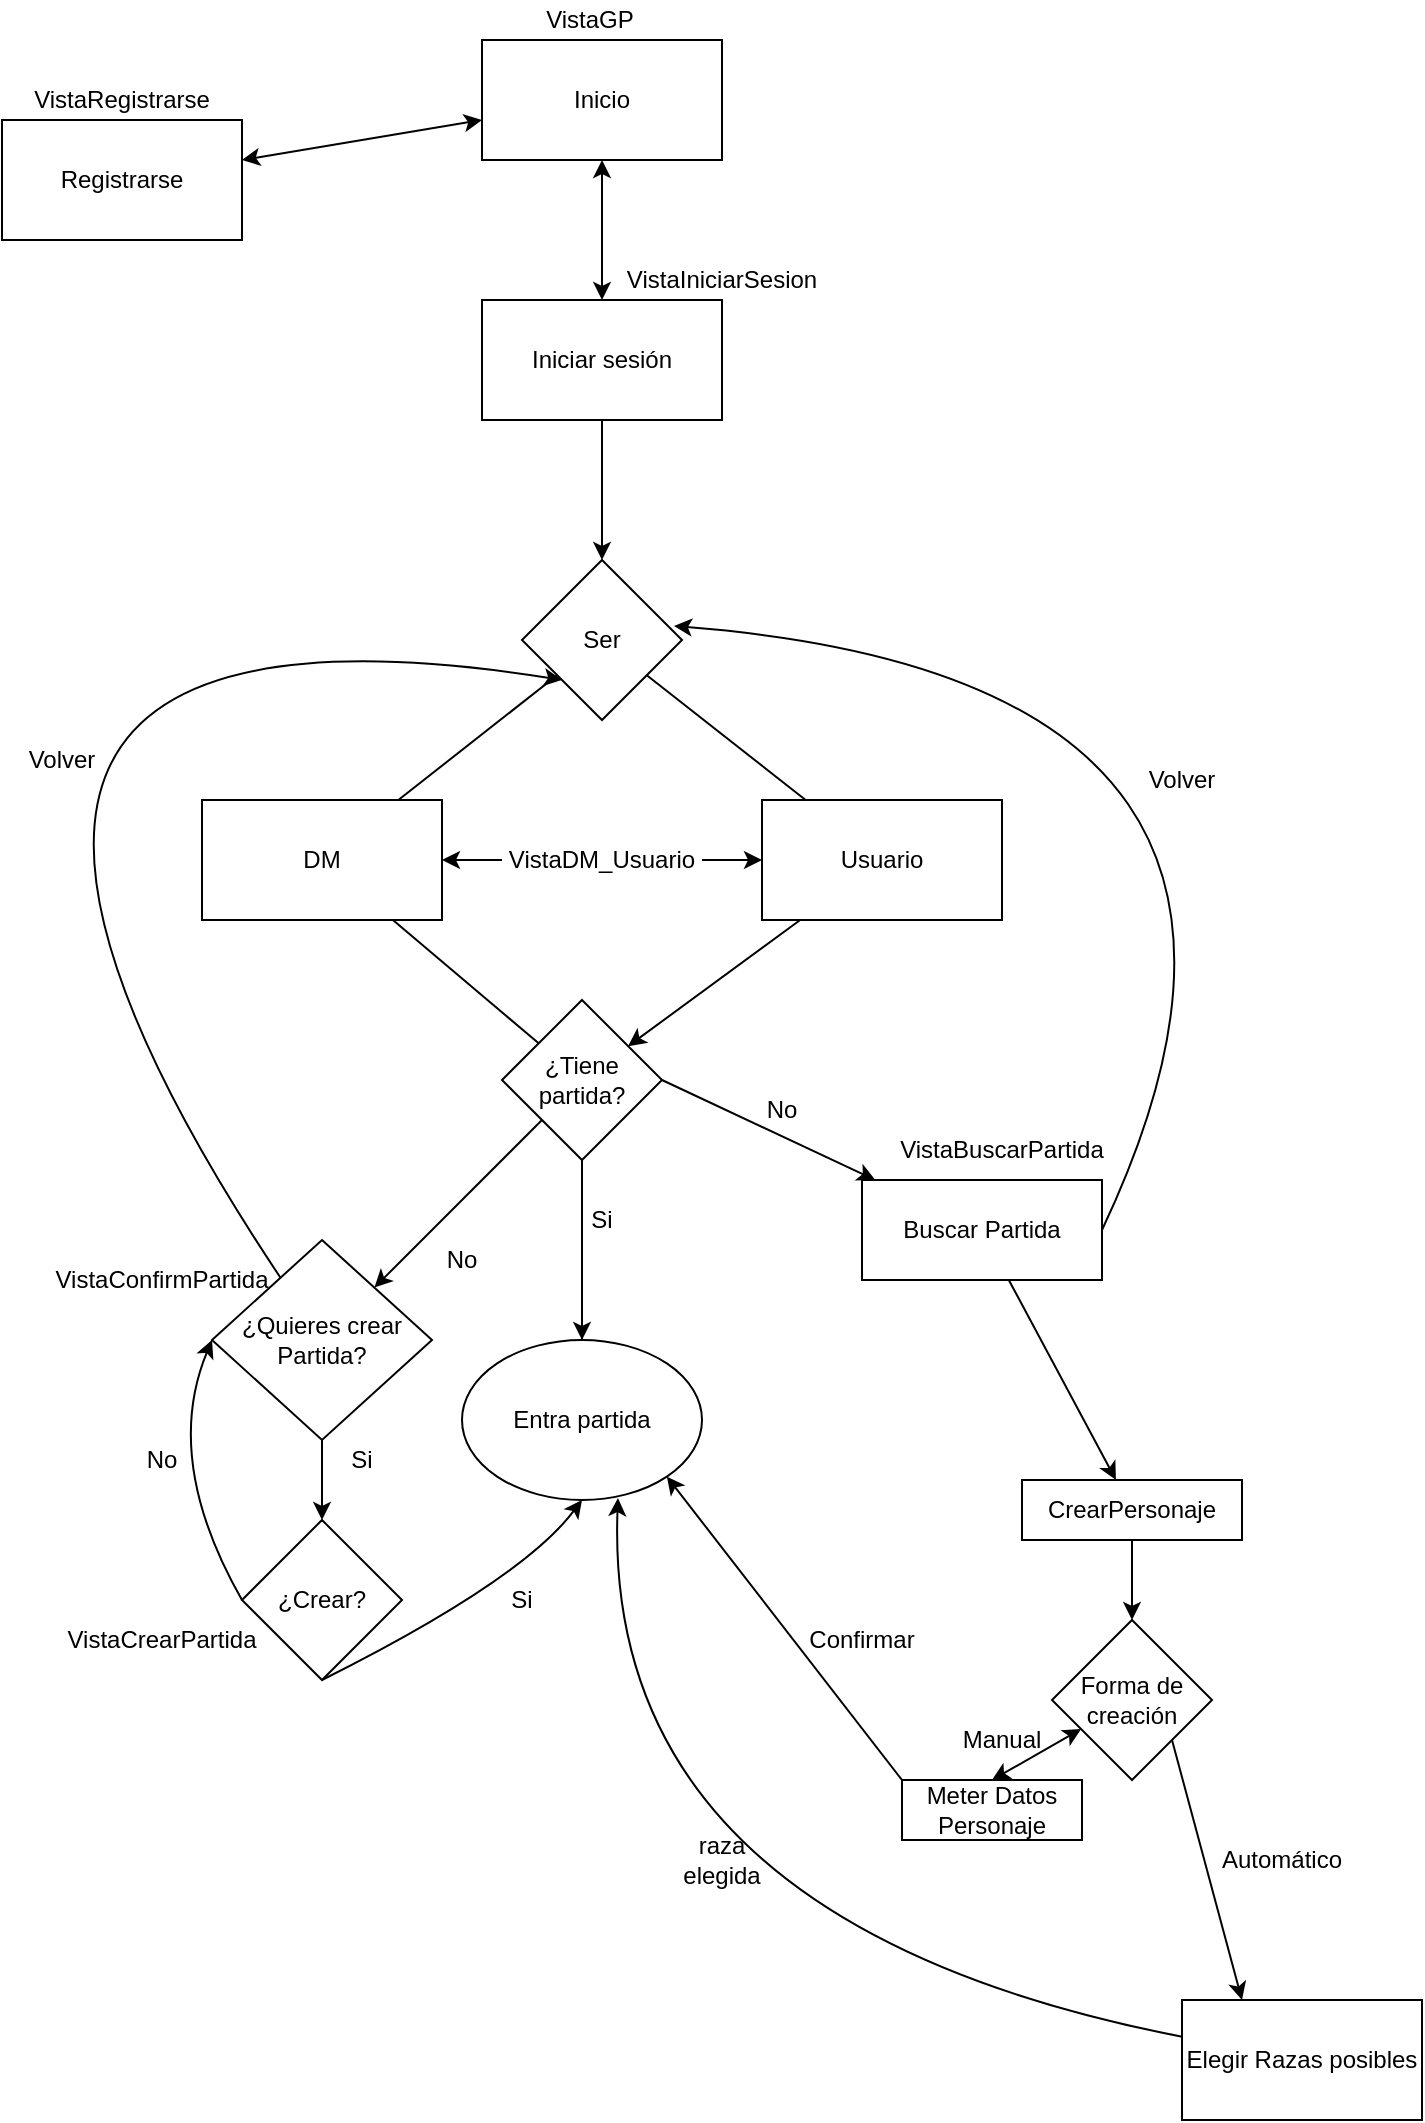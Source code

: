 <mxfile version="13.1.5" type="device"><diagram id="C5RBs43oDa-KdzZeNtuy" name="Page-1"><mxGraphModel dx="1422" dy="800" grid="1" gridSize="10" guides="1" tooltips="1" connect="1" arrows="1" fold="1" page="1" pageScale="1" pageWidth="827" pageHeight="1169" math="0" shadow="0"><root><mxCell id="WIyWlLk6GJQsqaUBKTNV-0"/><mxCell id="WIyWlLk6GJQsqaUBKTNV-1" parent="WIyWlLk6GJQsqaUBKTNV-0"/><mxCell id="KF8RKo6rqvKwrOtJcQL5-0" value="Inicio" style="rounded=0;whiteSpace=wrap;html=1;" parent="WIyWlLk6GJQsqaUBKTNV-1" vertex="1"><mxGeometry x="340" y="40" width="120" height="60" as="geometry"/></mxCell><mxCell id="KF8RKo6rqvKwrOtJcQL5-1" value="Ser" style="rhombus;whiteSpace=wrap;html=1;" parent="WIyWlLk6GJQsqaUBKTNV-1" vertex="1"><mxGeometry x="360" y="300" width="80" height="80" as="geometry"/></mxCell><mxCell id="KF8RKo6rqvKwrOtJcQL5-3" value="DM" style="rounded=0;whiteSpace=wrap;html=1;" parent="WIyWlLk6GJQsqaUBKTNV-1" vertex="1"><mxGeometry x="200" y="420" width="120" height="60" as="geometry"/></mxCell><mxCell id="KF8RKo6rqvKwrOtJcQL5-37" style="edgeStyle=none;rounded=0;orthogonalLoop=1;jettySize=auto;html=1;shadow=0;strokeWidth=1;" parent="WIyWlLk6GJQsqaUBKTNV-1" source="KF8RKo6rqvKwrOtJcQL5-4" target="KF8RKo6rqvKwrOtJcQL5-8" edge="1"><mxGeometry relative="1" as="geometry"/></mxCell><mxCell id="KF8RKo6rqvKwrOtJcQL5-4" value="Usuario" style="rounded=0;whiteSpace=wrap;html=1;" parent="WIyWlLk6GJQsqaUBKTNV-1" vertex="1"><mxGeometry x="480" y="420" width="120" height="60" as="geometry"/></mxCell><mxCell id="KF8RKo6rqvKwrOtJcQL5-6" value="" style="endArrow=none;html=1;" parent="WIyWlLk6GJQsqaUBKTNV-1" source="KF8RKo6rqvKwrOtJcQL5-3" target="KF8RKo6rqvKwrOtJcQL5-1" edge="1"><mxGeometry width="50" height="50" relative="1" as="geometry"><mxPoint x="390" y="570" as="sourcePoint"/><mxPoint x="440" y="520" as="targetPoint"/></mxGeometry></mxCell><mxCell id="KF8RKo6rqvKwrOtJcQL5-7" value="" style="endArrow=none;html=1;" parent="WIyWlLk6GJQsqaUBKTNV-1" source="KF8RKo6rqvKwrOtJcQL5-1" target="KF8RKo6rqvKwrOtJcQL5-4" edge="1"><mxGeometry width="50" height="50" relative="1" as="geometry"><mxPoint x="410.002" y="362.4" as="sourcePoint"/><mxPoint x="489.42" y="300" as="targetPoint"/></mxGeometry></mxCell><mxCell id="KF8RKo6rqvKwrOtJcQL5-22" style="edgeStyle=none;rounded=0;orthogonalLoop=1;jettySize=auto;html=1;shadow=0;strokeWidth=1;" parent="WIyWlLk6GJQsqaUBKTNV-1" source="KF8RKo6rqvKwrOtJcQL5-8" target="KF8RKo6rqvKwrOtJcQL5-10" edge="1"><mxGeometry relative="1" as="geometry"/></mxCell><mxCell id="KF8RKo6rqvKwrOtJcQL5-28" style="edgeStyle=none;rounded=0;orthogonalLoop=1;jettySize=auto;html=1;shadow=0;strokeWidth=1;" parent="WIyWlLk6GJQsqaUBKTNV-1" source="KF8RKo6rqvKwrOtJcQL5-8" target="KF8RKo6rqvKwrOtJcQL5-24" edge="1"><mxGeometry relative="1" as="geometry"/></mxCell><mxCell id="KF8RKo6rqvKwrOtJcQL5-53" style="edgeStyle=none;rounded=0;orthogonalLoop=1;jettySize=auto;html=1;exitX=1;exitY=0.5;exitDx=0;exitDy=0;shadow=0;strokeWidth=1;" parent="WIyWlLk6GJQsqaUBKTNV-1" source="KF8RKo6rqvKwrOtJcQL5-8" target="KF8RKo6rqvKwrOtJcQL5-52" edge="1"><mxGeometry relative="1" as="geometry"/></mxCell><mxCell id="KF8RKo6rqvKwrOtJcQL5-8" value="¿Tiene partida?" style="rhombus;whiteSpace=wrap;html=1;" parent="WIyWlLk6GJQsqaUBKTNV-1" vertex="1"><mxGeometry x="350" y="520" width="80" height="80" as="geometry"/></mxCell><mxCell id="KF8RKo6rqvKwrOtJcQL5-9" value="" style="endArrow=none;html=1;" parent="WIyWlLk6GJQsqaUBKTNV-1" source="KF8RKo6rqvKwrOtJcQL5-8" target="KF8RKo6rqvKwrOtJcQL5-3" edge="1"><mxGeometry width="50" height="50" relative="1" as="geometry"><mxPoint x="390" y="570" as="sourcePoint"/><mxPoint x="440" y="520" as="targetPoint"/></mxGeometry></mxCell><mxCell id="KF8RKo6rqvKwrOtJcQL5-10" value="Entra partida" style="ellipse;whiteSpace=wrap;html=1;" parent="WIyWlLk6GJQsqaUBKTNV-1" vertex="1"><mxGeometry x="330" y="690" width="120" height="80" as="geometry"/></mxCell><mxCell id="KF8RKo6rqvKwrOtJcQL5-11" value="" style="endArrow=none;html=1;strokeWidth=1;shadow=0;" parent="WIyWlLk6GJQsqaUBKTNV-1" source="KF8RKo6rqvKwrOtJcQL5-10" target="KF8RKo6rqvKwrOtJcQL5-8" edge="1"><mxGeometry width="50" height="50" relative="1" as="geometry"><mxPoint x="390" y="570" as="sourcePoint"/><mxPoint x="440" y="520" as="targetPoint"/></mxGeometry></mxCell><mxCell id="KF8RKo6rqvKwrOtJcQL5-13" value="" style="endArrow=classic;startArrow=classic;html=1;shadow=0;strokeWidth=1;" parent="WIyWlLk6GJQsqaUBKTNV-1" source="KF8RKo6rqvKwrOtJcQL5-14" target="KF8RKo6rqvKwrOtJcQL5-0" edge="1"><mxGeometry width="50" height="50" relative="1" as="geometry"><mxPoint x="320" y="170" as="sourcePoint"/><mxPoint x="370" y="120" as="targetPoint"/></mxGeometry></mxCell><mxCell id="KF8RKo6rqvKwrOtJcQL5-14" value="Registrarse" style="rounded=0;whiteSpace=wrap;html=1;shadow=0;glass=0;comic=0;" parent="WIyWlLk6GJQsqaUBKTNV-1" vertex="1"><mxGeometry x="100" y="80" width="120" height="60" as="geometry"/></mxCell><mxCell id="KF8RKo6rqvKwrOtJcQL5-21" style="edgeStyle=none;rounded=0;orthogonalLoop=1;jettySize=auto;html=1;shadow=0;strokeWidth=1;" parent="WIyWlLk6GJQsqaUBKTNV-1" source="KF8RKo6rqvKwrOtJcQL5-15" target="KF8RKo6rqvKwrOtJcQL5-1" edge="1"><mxGeometry relative="1" as="geometry"/></mxCell><mxCell id="KF8RKo6rqvKwrOtJcQL5-15" value="Iniciar sesión" style="rounded=0;whiteSpace=wrap;html=1;shadow=0;glass=0;comic=0;" parent="WIyWlLk6GJQsqaUBKTNV-1" vertex="1"><mxGeometry x="340" y="170" width="120" height="60" as="geometry"/></mxCell><mxCell id="KF8RKo6rqvKwrOtJcQL5-17" value="" style="endArrow=classic;startArrow=classic;html=1;shadow=0;strokeWidth=1;" parent="WIyWlLk6GJQsqaUBKTNV-1" source="KF8RKo6rqvKwrOtJcQL5-0" target="KF8RKo6rqvKwrOtJcQL5-15" edge="1"><mxGeometry width="50" height="50" relative="1" as="geometry"><mxPoint x="440" y="140" as="sourcePoint"/><mxPoint x="490" y="90" as="targetPoint"/></mxGeometry></mxCell><mxCell id="KF8RKo6rqvKwrOtJcQL5-23" value="Si" style="text;html=1;strokeColor=none;fillColor=none;align=center;verticalAlign=middle;whiteSpace=wrap;rounded=0;shadow=0;glass=0;comic=0;" parent="WIyWlLk6GJQsqaUBKTNV-1" vertex="1"><mxGeometry x="380" y="620" width="40" height="20" as="geometry"/></mxCell><mxCell id="KF8RKo6rqvKwrOtJcQL5-32" style="edgeStyle=none;rounded=0;orthogonalLoop=1;jettySize=auto;html=1;shadow=0;strokeWidth=1;" parent="WIyWlLk6GJQsqaUBKTNV-1" source="KF8RKo6rqvKwrOtJcQL5-24" target="KF8RKo6rqvKwrOtJcQL5-30" edge="1"><mxGeometry relative="1" as="geometry"/></mxCell><mxCell id="KF8RKo6rqvKwrOtJcQL5-24" value="¿Quieres crear Partida?" style="rhombus;whiteSpace=wrap;html=1;rounded=0;shadow=0;glass=0;comic=0;" parent="WIyWlLk6GJQsqaUBKTNV-1" vertex="1"><mxGeometry x="205" y="640" width="110" height="100" as="geometry"/></mxCell><mxCell id="KF8RKo6rqvKwrOtJcQL5-26" value="" style="curved=1;endArrow=classic;html=1;shadow=0;strokeWidth=1;entryX=0;entryY=1;entryDx=0;entryDy=0;" parent="WIyWlLk6GJQsqaUBKTNV-1" source="KF8RKo6rqvKwrOtJcQL5-24" target="KF8RKo6rqvKwrOtJcQL5-1" edge="1"><mxGeometry width="50" height="50" relative="1" as="geometry"><mxPoint x="390" y="650" as="sourcePoint"/><mxPoint x="400" y="520" as="targetPoint"/><Array as="points"><mxPoint y="300"/></Array></mxGeometry></mxCell><mxCell id="KF8RKo6rqvKwrOtJcQL5-27" value="No" style="text;html=1;strokeColor=none;fillColor=none;align=center;verticalAlign=middle;whiteSpace=wrap;rounded=0;shadow=0;glass=0;comic=0;" parent="WIyWlLk6GJQsqaUBKTNV-1" vertex="1"><mxGeometry x="310" y="640" width="40" height="20" as="geometry"/></mxCell><mxCell id="KF8RKo6rqvKwrOtJcQL5-29" value="Si" style="text;html=1;strokeColor=none;fillColor=none;align=center;verticalAlign=middle;whiteSpace=wrap;rounded=0;shadow=0;glass=0;comic=0;" parent="WIyWlLk6GJQsqaUBKTNV-1" vertex="1"><mxGeometry x="260" y="740" width="40" height="20" as="geometry"/></mxCell><mxCell id="KF8RKo6rqvKwrOtJcQL5-30" value="¿Crear?" style="rhombus;whiteSpace=wrap;html=1;rounded=0;shadow=0;glass=0;comic=0;" parent="WIyWlLk6GJQsqaUBKTNV-1" vertex="1"><mxGeometry x="220" y="780" width="80" height="80" as="geometry"/></mxCell><mxCell id="KF8RKo6rqvKwrOtJcQL5-33" value="" style="curved=1;endArrow=classic;html=1;shadow=0;strokeWidth=1;exitX=0;exitY=0.5;exitDx=0;exitDy=0;entryX=0;entryY=0.5;entryDx=0;entryDy=0;" parent="WIyWlLk6GJQsqaUBKTNV-1" source="KF8RKo6rqvKwrOtJcQL5-30" target="KF8RKo6rqvKwrOtJcQL5-24" edge="1"><mxGeometry width="50" height="50" relative="1" as="geometry"><mxPoint x="390" y="750" as="sourcePoint"/><mxPoint x="440" y="700" as="targetPoint"/><Array as="points"><mxPoint x="180" y="750"/></Array></mxGeometry></mxCell><mxCell id="KF8RKo6rqvKwrOtJcQL5-34" value="No" style="text;html=1;strokeColor=none;fillColor=none;align=center;verticalAlign=middle;whiteSpace=wrap;rounded=0;shadow=0;glass=0;comic=0;" parent="WIyWlLk6GJQsqaUBKTNV-1" vertex="1"><mxGeometry x="160" y="740" width="40" height="20" as="geometry"/></mxCell><mxCell id="KF8RKo6rqvKwrOtJcQL5-35" value="" style="curved=1;endArrow=classic;html=1;shadow=0;strokeWidth=1;exitX=0.5;exitY=1;exitDx=0;exitDy=0;entryX=0.5;entryY=1;entryDx=0;entryDy=0;" parent="WIyWlLk6GJQsqaUBKTNV-1" source="KF8RKo6rqvKwrOtJcQL5-30" target="KF8RKo6rqvKwrOtJcQL5-10" edge="1"><mxGeometry width="50" height="50" relative="1" as="geometry"><mxPoint x="390" y="750" as="sourcePoint"/><mxPoint x="440" y="700" as="targetPoint"/><Array as="points"><mxPoint x="360" y="810"/></Array></mxGeometry></mxCell><mxCell id="KF8RKo6rqvKwrOtJcQL5-36" value="Si" style="text;html=1;strokeColor=none;fillColor=none;align=center;verticalAlign=middle;whiteSpace=wrap;rounded=0;shadow=0;glass=0;comic=0;" parent="WIyWlLk6GJQsqaUBKTNV-1" vertex="1"><mxGeometry x="340" y="810" width="40" height="20" as="geometry"/></mxCell><mxCell id="KF8RKo6rqvKwrOtJcQL5-39" value="VistaGP" style="text;html=1;strokeColor=none;fillColor=none;align=center;verticalAlign=middle;whiteSpace=wrap;rounded=0;shadow=0;glass=0;comic=0;" parent="WIyWlLk6GJQsqaUBKTNV-1" vertex="1"><mxGeometry x="374" y="20" width="40" height="20" as="geometry"/></mxCell><mxCell id="KF8RKo6rqvKwrOtJcQL5-40" value="VistaRegistrarse" style="text;html=1;strokeColor=none;fillColor=none;align=center;verticalAlign=middle;whiteSpace=wrap;rounded=0;shadow=0;glass=0;comic=0;" parent="WIyWlLk6GJQsqaUBKTNV-1" vertex="1"><mxGeometry x="140" y="60" width="40" height="20" as="geometry"/></mxCell><mxCell id="KF8RKo6rqvKwrOtJcQL5-41" value="VistaIniciarSesion" style="text;html=1;strokeColor=none;fillColor=none;align=center;verticalAlign=middle;whiteSpace=wrap;rounded=0;shadow=0;glass=0;comic=0;" parent="WIyWlLk6GJQsqaUBKTNV-1" vertex="1"><mxGeometry x="440" y="150" width="40" height="20" as="geometry"/></mxCell><mxCell id="KF8RKo6rqvKwrOtJcQL5-46" style="edgeStyle=none;rounded=0;orthogonalLoop=1;jettySize=auto;html=1;shadow=0;strokeWidth=1;" parent="WIyWlLk6GJQsqaUBKTNV-1" source="KF8RKo6rqvKwrOtJcQL5-42" target="KF8RKo6rqvKwrOtJcQL5-4" edge="1"><mxGeometry relative="1" as="geometry"/></mxCell><mxCell id="KF8RKo6rqvKwrOtJcQL5-47" style="edgeStyle=none;rounded=0;orthogonalLoop=1;jettySize=auto;html=1;shadow=0;strokeWidth=1;" parent="WIyWlLk6GJQsqaUBKTNV-1" source="KF8RKo6rqvKwrOtJcQL5-42" target="KF8RKo6rqvKwrOtJcQL5-3" edge="1"><mxGeometry relative="1" as="geometry"/></mxCell><mxCell id="KF8RKo6rqvKwrOtJcQL5-42" value="VistaDM_Usuario" style="text;html=1;strokeColor=none;fillColor=none;align=center;verticalAlign=middle;whiteSpace=wrap;rounded=0;shadow=0;glass=0;comic=0;" parent="WIyWlLk6GJQsqaUBKTNV-1" vertex="1"><mxGeometry x="350" y="430" width="100" height="40" as="geometry"/></mxCell><mxCell id="KF8RKo6rqvKwrOtJcQL5-48" value="VistaConfirmPartida" style="text;html=1;strokeColor=none;fillColor=none;align=center;verticalAlign=middle;whiteSpace=wrap;rounded=0;shadow=0;glass=0;comic=0;" parent="WIyWlLk6GJQsqaUBKTNV-1" vertex="1"><mxGeometry x="160" y="650" width="40" height="20" as="geometry"/></mxCell><mxCell id="KF8RKo6rqvKwrOtJcQL5-49" value="VistaCrearPartida" style="text;html=1;strokeColor=none;fillColor=none;align=center;verticalAlign=middle;whiteSpace=wrap;rounded=0;shadow=0;glass=0;comic=0;" parent="WIyWlLk6GJQsqaUBKTNV-1" vertex="1"><mxGeometry x="160" y="830" width="40" height="20" as="geometry"/></mxCell><mxCell id="KF8RKo6rqvKwrOtJcQL5-52" value="Buscar Partida" style="rounded=0;whiteSpace=wrap;html=1;shadow=0;glass=0;comic=0;" parent="WIyWlLk6GJQsqaUBKTNV-1" vertex="1"><mxGeometry x="530" y="610" width="120" height="50" as="geometry"/></mxCell><mxCell id="KF8RKo6rqvKwrOtJcQL5-54" value="No" style="text;html=1;strokeColor=none;fillColor=none;align=center;verticalAlign=middle;whiteSpace=wrap;rounded=0;shadow=0;glass=0;comic=0;" parent="WIyWlLk6GJQsqaUBKTNV-1" vertex="1"><mxGeometry x="470" y="565" width="40" height="20" as="geometry"/></mxCell><mxCell id="KF8RKo6rqvKwrOtJcQL5-56" value="VistaBuscarPartida" style="text;html=1;strokeColor=none;fillColor=none;align=center;verticalAlign=middle;whiteSpace=wrap;rounded=0;shadow=0;glass=0;comic=0;" parent="WIyWlLk6GJQsqaUBKTNV-1" vertex="1"><mxGeometry x="580" y="585" width="40" height="20" as="geometry"/></mxCell><mxCell id="KF8RKo6rqvKwrOtJcQL5-66" style="edgeStyle=none;rounded=0;orthogonalLoop=1;jettySize=auto;html=1;shadow=0;strokeWidth=1;" parent="WIyWlLk6GJQsqaUBKTNV-1" source="KF8RKo6rqvKwrOtJcQL5-57" target="KF8RKo6rqvKwrOtJcQL5-65" edge="1"><mxGeometry relative="1" as="geometry"/></mxCell><mxCell id="KF8RKo6rqvKwrOtJcQL5-57" value="CrearPersonaje" style="rounded=0;whiteSpace=wrap;html=1;shadow=0;glass=0;comic=0;" parent="WIyWlLk6GJQsqaUBKTNV-1" vertex="1"><mxGeometry x="610" y="760" width="110" height="30" as="geometry"/></mxCell><mxCell id="KF8RKo6rqvKwrOtJcQL5-60" value="" style="curved=1;endArrow=classic;html=1;shadow=0;strokeWidth=1;entryX=0.95;entryY=0.413;entryDx=0;entryDy=0;entryPerimeter=0;" parent="WIyWlLk6GJQsqaUBKTNV-1" target="KF8RKo6rqvKwrOtJcQL5-1" edge="1"><mxGeometry width="50" height="50" relative="1" as="geometry"><mxPoint x="650" y="635" as="sourcePoint"/><mxPoint x="700" y="585" as="targetPoint"/><Array as="points"><mxPoint x="780" y="360"/></Array></mxGeometry></mxCell><mxCell id="KF8RKo6rqvKwrOtJcQL5-61" value="Volver" style="text;html=1;strokeColor=none;fillColor=none;align=center;verticalAlign=middle;whiteSpace=wrap;rounded=0;shadow=0;glass=0;comic=0;" parent="WIyWlLk6GJQsqaUBKTNV-1" vertex="1"><mxGeometry x="110" y="390" width="40" height="20" as="geometry"/></mxCell><mxCell id="KF8RKo6rqvKwrOtJcQL5-62" value="Volver" style="text;html=1;strokeColor=none;fillColor=none;align=center;verticalAlign=middle;whiteSpace=wrap;rounded=0;shadow=0;glass=0;comic=0;" parent="WIyWlLk6GJQsqaUBKTNV-1" vertex="1"><mxGeometry x="670" y="400" width="40" height="20" as="geometry"/></mxCell><mxCell id="KF8RKo6rqvKwrOtJcQL5-64" value="" style="endArrow=classic;html=1;shadow=0;strokeWidth=1;" parent="WIyWlLk6GJQsqaUBKTNV-1" source="KF8RKo6rqvKwrOtJcQL5-52" target="KF8RKo6rqvKwrOtJcQL5-57" edge="1"><mxGeometry width="50" height="50" relative="1" as="geometry"><mxPoint x="390" y="850" as="sourcePoint"/><mxPoint x="440" y="800" as="targetPoint"/></mxGeometry></mxCell><mxCell id="KF8RKo6rqvKwrOtJcQL5-70" style="edgeStyle=none;rounded=0;orthogonalLoop=1;jettySize=auto;html=1;exitX=1;exitY=1;exitDx=0;exitDy=0;entryX=0.25;entryY=0;entryDx=0;entryDy=0;shadow=0;strokeWidth=1;" parent="WIyWlLk6GJQsqaUBKTNV-1" source="KF8RKo6rqvKwrOtJcQL5-65" target="KF8RKo6rqvKwrOtJcQL5-68" edge="1"><mxGeometry relative="1" as="geometry"/></mxCell><mxCell id="KF8RKo6rqvKwrOtJcQL5-65" value="Forma de creación" style="rhombus;whiteSpace=wrap;html=1;rounded=0;shadow=0;glass=0;comic=0;" parent="WIyWlLk6GJQsqaUBKTNV-1" vertex="1"><mxGeometry x="625" y="830" width="80" height="80" as="geometry"/></mxCell><mxCell id="KF8RKo6rqvKwrOtJcQL5-68" value="Elegir Razas posibles" style="rounded=0;whiteSpace=wrap;html=1;shadow=0;glass=0;comic=0;" parent="WIyWlLk6GJQsqaUBKTNV-1" vertex="1"><mxGeometry x="690" y="1020" width="120" height="60" as="geometry"/></mxCell><mxCell id="KF8RKo6rqvKwrOtJcQL5-71" value="Manual" style="text;html=1;strokeColor=none;fillColor=none;align=center;verticalAlign=middle;whiteSpace=wrap;rounded=0;shadow=0;glass=0;comic=0;" parent="WIyWlLk6GJQsqaUBKTNV-1" vertex="1"><mxGeometry x="580" y="880" width="40" height="20" as="geometry"/></mxCell><mxCell id="KF8RKo6rqvKwrOtJcQL5-72" value="Automático" style="text;html=1;strokeColor=none;fillColor=none;align=center;verticalAlign=middle;whiteSpace=wrap;rounded=0;shadow=0;glass=0;comic=0;" parent="WIyWlLk6GJQsqaUBKTNV-1" vertex="1"><mxGeometry x="720" y="940" width="40" height="20" as="geometry"/></mxCell><mxCell id="KF8RKo6rqvKwrOtJcQL5-75" value="" style="curved=1;endArrow=classic;html=1;shadow=0;strokeWidth=1;entryX=0.65;entryY=0.988;entryDx=0;entryDy=0;entryPerimeter=0;" parent="WIyWlLk6GJQsqaUBKTNV-1" source="KF8RKo6rqvKwrOtJcQL5-68" target="KF8RKo6rqvKwrOtJcQL5-10" edge="1"><mxGeometry width="50" height="50" relative="1" as="geometry"><mxPoint x="390" y="950" as="sourcePoint"/><mxPoint x="440" y="900" as="targetPoint"/><Array as="points"><mxPoint x="400" y="982"/></Array></mxGeometry></mxCell><mxCell id="KF8RKo6rqvKwrOtJcQL5-76" value="raza elegida" style="text;html=1;strokeColor=none;fillColor=none;align=center;verticalAlign=middle;whiteSpace=wrap;rounded=0;shadow=0;glass=0;comic=0;" parent="WIyWlLk6GJQsqaUBKTNV-1" vertex="1"><mxGeometry x="440" y="940" width="40" height="20" as="geometry"/></mxCell><mxCell id="pqNDRZuFNWRQxtTIguqX-0" value="Meter Datos Personaje" style="rounded=0;whiteSpace=wrap;html=1;" vertex="1" parent="WIyWlLk6GJQsqaUBKTNV-1"><mxGeometry x="550" y="910" width="90" height="30" as="geometry"/></mxCell><mxCell id="pqNDRZuFNWRQxtTIguqX-1" value="" style="endArrow=classic;startArrow=classic;html=1;exitX=0.5;exitY=0;exitDx=0;exitDy=0;" edge="1" parent="WIyWlLk6GJQsqaUBKTNV-1" source="pqNDRZuFNWRQxtTIguqX-0" target="KF8RKo6rqvKwrOtJcQL5-65"><mxGeometry width="50" height="50" relative="1" as="geometry"><mxPoint x="390" y="930" as="sourcePoint"/><mxPoint x="440" y="880" as="targetPoint"/></mxGeometry></mxCell><mxCell id="pqNDRZuFNWRQxtTIguqX-2" value="" style="endArrow=classic;html=1;entryX=1;entryY=1;entryDx=0;entryDy=0;exitX=0;exitY=0;exitDx=0;exitDy=0;" edge="1" parent="WIyWlLk6GJQsqaUBKTNV-1" source="pqNDRZuFNWRQxtTIguqX-0" target="KF8RKo6rqvKwrOtJcQL5-10"><mxGeometry width="50" height="50" relative="1" as="geometry"><mxPoint x="390" y="930" as="sourcePoint"/><mxPoint x="440" y="880" as="targetPoint"/></mxGeometry></mxCell><mxCell id="pqNDRZuFNWRQxtTIguqX-3" value="Confirmar" style="text;html=1;strokeColor=none;fillColor=none;align=center;verticalAlign=middle;whiteSpace=wrap;rounded=0;" vertex="1" parent="WIyWlLk6GJQsqaUBKTNV-1"><mxGeometry x="510" y="830" width="40" height="20" as="geometry"/></mxCell></root></mxGraphModel></diagram></mxfile>